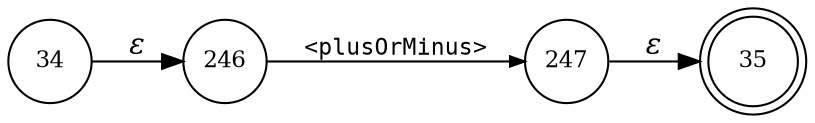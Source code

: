 digraph ATN {
rankdir=LR;
s35[fontsize=11, label="35", shape=doublecircle, fixedsize=true, width=.6];
s34[fontsize=11,label="34", shape=circle, fixedsize=true, width=.55, peripheries=1];
s246[fontsize=11,label="246", shape=circle, fixedsize=true, width=.55, peripheries=1];
s247[fontsize=11,label="247", shape=circle, fixedsize=true, width=.55, peripheries=1];
s34 -> s246 [fontname="Times-Italic", label="&epsilon;"];
s246 -> s247 [fontsize=11, fontname="Courier", arrowsize=.7, label = "<plusOrMinus>", arrowhead = normal];
s247 -> s35 [fontname="Times-Italic", label="&epsilon;"];
}
